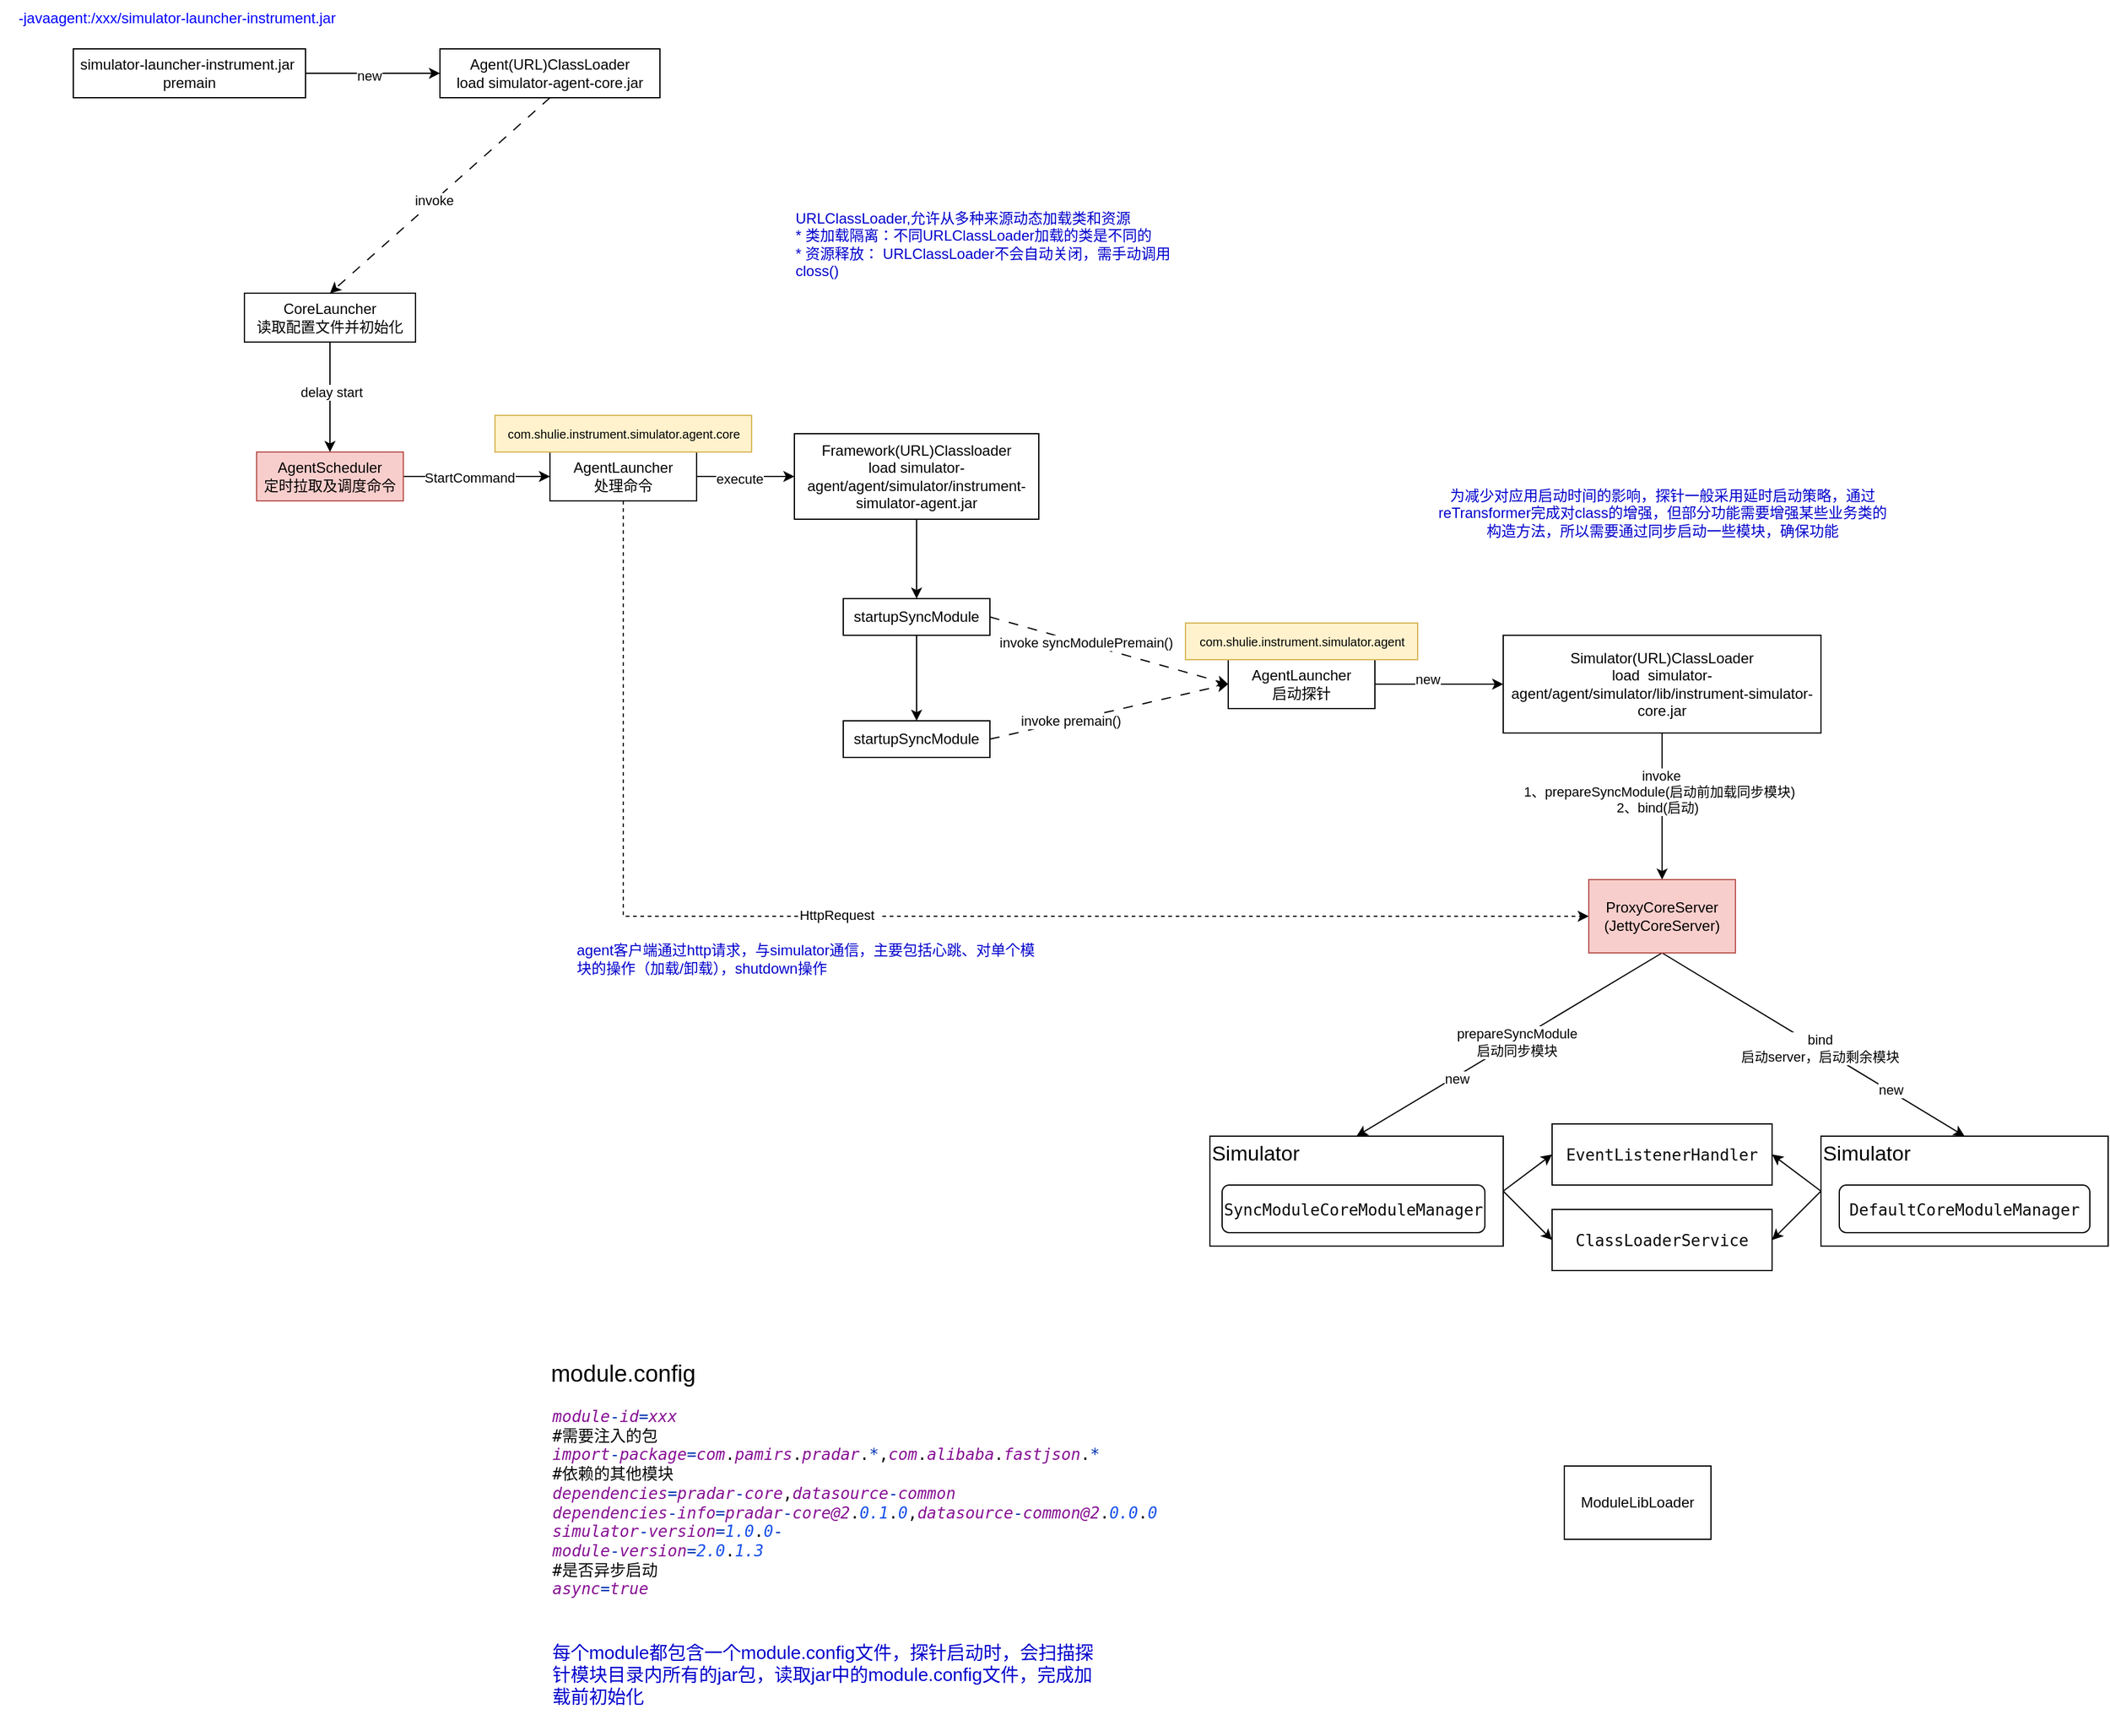 <mxfile version="26.0.13">
  <diagram name="第 1 页" id="cuuhZO4sGBkkfmhWdIKt">
    <mxGraphModel dx="3218" dy="1121" grid="1" gridSize="10" guides="1" tooltips="1" connect="1" arrows="1" fold="1" page="1" pageScale="1" pageWidth="1169" pageHeight="827" math="0" shadow="0">
      <root>
        <mxCell id="0" />
        <mxCell id="1" parent="0" />
        <mxCell id="6SYbwh5iBH1BAqZjLgfn-6" style="edgeStyle=orthogonalEdgeStyle;rounded=0;orthogonalLoop=1;jettySize=auto;html=1;exitX=1;exitY=0.5;exitDx=0;exitDy=0;" parent="1" source="6SYbwh5iBH1BAqZjLgfn-1" target="6SYbwh5iBH1BAqZjLgfn-3" edge="1">
          <mxGeometry relative="1" as="geometry" />
        </mxCell>
        <mxCell id="EA3H9a7Re5yyV5uBfJws-6" value="new" style="edgeLabel;html=1;align=center;verticalAlign=middle;resizable=0;points=[];" vertex="1" connectable="0" parent="6SYbwh5iBH1BAqZjLgfn-6">
          <mxGeometry x="-0.081" y="-2" relative="1" as="geometry">
            <mxPoint x="1" as="offset" />
          </mxGeometry>
        </mxCell>
        <mxCell id="6SYbwh5iBH1BAqZjLgfn-1" value="simulator-launcher-instrument.jar&amp;nbsp;&lt;br&gt;premain" style="rounded=0;whiteSpace=wrap;html=1;" parent="1" vertex="1">
          <mxGeometry x="-30" y="160" width="190" height="40" as="geometry" />
        </mxCell>
        <mxCell id="6SYbwh5iBH1BAqZjLgfn-8" style="rounded=0;orthogonalLoop=1;jettySize=auto;html=1;exitX=0.5;exitY=1;exitDx=0;exitDy=0;entryX=0.5;entryY=0;entryDx=0;entryDy=0;dashed=1;dashPattern=8 8;" parent="1" source="6SYbwh5iBH1BAqZjLgfn-3" target="6SYbwh5iBH1BAqZjLgfn-7" edge="1">
          <mxGeometry relative="1" as="geometry" />
        </mxCell>
        <mxCell id="6SYbwh5iBH1BAqZjLgfn-9" value="invoke" style="edgeLabel;html=1;align=center;verticalAlign=middle;resizable=0;points=[];" parent="6SYbwh5iBH1BAqZjLgfn-8" vertex="1" connectable="0">
          <mxGeometry x="0.056" y="-1" relative="1" as="geometry">
            <mxPoint as="offset" />
          </mxGeometry>
        </mxCell>
        <mxCell id="6SYbwh5iBH1BAqZjLgfn-3" value="Agent(URL)ClassLoader&lt;br&gt;load simulator-agent-core.jar" style="rounded=0;whiteSpace=wrap;html=1;" parent="1" vertex="1">
          <mxGeometry x="270" y="160" width="180" height="40" as="geometry" />
        </mxCell>
        <mxCell id="6SYbwh5iBH1BAqZjLgfn-17" style="rounded=0;orthogonalLoop=1;jettySize=auto;html=1;exitX=0.5;exitY=1;exitDx=0;exitDy=0;entryX=0.5;entryY=0;entryDx=0;entryDy=0;" parent="1" source="6SYbwh5iBH1BAqZjLgfn-7" target="6SYbwh5iBH1BAqZjLgfn-14" edge="1">
          <mxGeometry relative="1" as="geometry" />
        </mxCell>
        <mxCell id="6SYbwh5iBH1BAqZjLgfn-18" value="delay start" style="edgeLabel;html=1;align=center;verticalAlign=middle;resizable=0;points=[];" parent="6SYbwh5iBH1BAqZjLgfn-17" vertex="1" connectable="0">
          <mxGeometry x="-0.089" y="1" relative="1" as="geometry">
            <mxPoint as="offset" />
          </mxGeometry>
        </mxCell>
        <mxCell id="6SYbwh5iBH1BAqZjLgfn-7" value="CoreLauncher&lt;br&gt;读取配置文件并初始化" style="rounded=0;whiteSpace=wrap;html=1;" parent="1" vertex="1">
          <mxGeometry x="110" y="360" width="140" height="40" as="geometry" />
        </mxCell>
        <mxCell id="6SYbwh5iBH1BAqZjLgfn-22" value="" style="edgeStyle=orthogonalEdgeStyle;rounded=0;orthogonalLoop=1;jettySize=auto;html=1;" parent="1" source="6SYbwh5iBH1BAqZjLgfn-13" target="6SYbwh5iBH1BAqZjLgfn-21" edge="1">
          <mxGeometry relative="1" as="geometry" />
        </mxCell>
        <mxCell id="6SYbwh5iBH1BAqZjLgfn-27" value="execute" style="edgeLabel;html=1;align=center;verticalAlign=middle;resizable=0;points=[];" parent="6SYbwh5iBH1BAqZjLgfn-22" vertex="1" connectable="0">
          <mxGeometry x="-0.125" y="-2" relative="1" as="geometry">
            <mxPoint as="offset" />
          </mxGeometry>
        </mxCell>
        <mxCell id="EA3H9a7Re5yyV5uBfJws-1" value="" style="edgeStyle=orthogonalEdgeStyle;rounded=0;orthogonalLoop=1;jettySize=auto;html=1;" edge="1" parent="1" source="6SYbwh5iBH1BAqZjLgfn-13" target="6SYbwh5iBH1BAqZjLgfn-33">
          <mxGeometry relative="1" as="geometry" />
        </mxCell>
        <mxCell id="EA3H9a7Re5yyV5uBfJws-2" style="edgeStyle=orthogonalEdgeStyle;rounded=0;orthogonalLoop=1;jettySize=auto;html=1;exitX=0.5;exitY=1;exitDx=0;exitDy=0;entryX=0;entryY=0.5;entryDx=0;entryDy=0;dashed=1;" edge="1" parent="1" source="6SYbwh5iBH1BAqZjLgfn-13" target="6SYbwh5iBH1BAqZjLgfn-46">
          <mxGeometry relative="1" as="geometry">
            <mxPoint x="1010" y="890" as="targetPoint" />
          </mxGeometry>
        </mxCell>
        <mxCell id="EA3H9a7Re5yyV5uBfJws-3" value="HttpRequest&amp;nbsp;" style="edgeLabel;html=1;align=center;verticalAlign=middle;resizable=0;points=[];" vertex="1" connectable="0" parent="EA3H9a7Re5yyV5uBfJws-2">
          <mxGeometry x="-0.088" y="1" relative="1" as="geometry">
            <mxPoint as="offset" />
          </mxGeometry>
        </mxCell>
        <mxCell id="6SYbwh5iBH1BAqZjLgfn-13" value="AgentLauncher&lt;br&gt;处理命令" style="rounded=0;whiteSpace=wrap;html=1;" parent="1" vertex="1">
          <mxGeometry x="360" y="490" width="120" height="40" as="geometry" />
        </mxCell>
        <mxCell id="6SYbwh5iBH1BAqZjLgfn-15" style="edgeStyle=orthogonalEdgeStyle;rounded=0;orthogonalLoop=1;jettySize=auto;html=1;exitX=1;exitY=0.5;exitDx=0;exitDy=0;entryX=0;entryY=0.5;entryDx=0;entryDy=0;" parent="1" source="6SYbwh5iBH1BAqZjLgfn-14" target="6SYbwh5iBH1BAqZjLgfn-13" edge="1">
          <mxGeometry relative="1" as="geometry" />
        </mxCell>
        <mxCell id="6SYbwh5iBH1BAqZjLgfn-16" value="StartCommand" style="edgeLabel;html=1;align=center;verticalAlign=middle;resizable=0;points=[];" parent="6SYbwh5iBH1BAqZjLgfn-15" vertex="1" connectable="0">
          <mxGeometry x="-0.1" y="-1" relative="1" as="geometry">
            <mxPoint as="offset" />
          </mxGeometry>
        </mxCell>
        <mxCell id="6SYbwh5iBH1BAqZjLgfn-14" value="AgentScheduler&lt;br&gt;定时拉取及调度命令" style="rounded=0;whiteSpace=wrap;html=1;fillColor=#f8cecc;strokeColor=#b85450;" parent="1" vertex="1">
          <mxGeometry x="120" y="490" width="120" height="40" as="geometry" />
        </mxCell>
        <mxCell id="6SYbwh5iBH1BAqZjLgfn-26" style="edgeStyle=orthogonalEdgeStyle;rounded=0;orthogonalLoop=1;jettySize=auto;html=1;exitX=0.5;exitY=1;exitDx=0;exitDy=0;entryX=0.5;entryY=0;entryDx=0;entryDy=0;" parent="1" source="6SYbwh5iBH1BAqZjLgfn-19" target="6SYbwh5iBH1BAqZjLgfn-20" edge="1">
          <mxGeometry relative="1" as="geometry" />
        </mxCell>
        <mxCell id="6SYbwh5iBH1BAqZjLgfn-38" style="rounded=0;orthogonalLoop=1;jettySize=auto;html=1;exitX=1;exitY=0.5;exitDx=0;exitDy=0;entryX=0;entryY=0.5;entryDx=0;entryDy=0;dashed=1;dashPattern=8 8;" parent="1" source="6SYbwh5iBH1BAqZjLgfn-19" target="6SYbwh5iBH1BAqZjLgfn-35" edge="1">
          <mxGeometry relative="1" as="geometry" />
        </mxCell>
        <mxCell id="6SYbwh5iBH1BAqZjLgfn-40" value="invoke syncModulePremain()&lt;span style=&quot;background-color: light-dark(#ffffff, var(--ge-dark-color, #121212)); color: light-dark(rgb(0, 0, 0), rgb(255, 255, 255));&quot;&gt;&amp;nbsp;&lt;/span&gt;" style="edgeLabel;html=1;align=center;verticalAlign=middle;resizable=0;points=[];" parent="6SYbwh5iBH1BAqZjLgfn-38" vertex="1" connectable="0">
          <mxGeometry x="-0.478" relative="1" as="geometry">
            <mxPoint x="29" y="6" as="offset" />
          </mxGeometry>
        </mxCell>
        <mxCell id="6SYbwh5iBH1BAqZjLgfn-19" value="startupSyncModule" style="rounded=0;whiteSpace=wrap;html=1;" parent="1" vertex="1">
          <mxGeometry x="600" y="610" width="120" height="30" as="geometry" />
        </mxCell>
        <mxCell id="6SYbwh5iBH1BAqZjLgfn-39" style="rounded=0;orthogonalLoop=1;jettySize=auto;html=1;exitX=1;exitY=0.5;exitDx=0;exitDy=0;entryX=0;entryY=0.5;entryDx=0;entryDy=0;dashed=1;dashPattern=8 8;" parent="1" source="6SYbwh5iBH1BAqZjLgfn-20" target="6SYbwh5iBH1BAqZjLgfn-35" edge="1">
          <mxGeometry relative="1" as="geometry" />
        </mxCell>
        <mxCell id="6SYbwh5iBH1BAqZjLgfn-41" value="invoke premain()" style="edgeLabel;html=1;align=center;verticalAlign=middle;resizable=0;points=[];" parent="6SYbwh5iBH1BAqZjLgfn-39" vertex="1" connectable="0">
          <mxGeometry x="-0.324" relative="1" as="geometry">
            <mxPoint as="offset" />
          </mxGeometry>
        </mxCell>
        <mxCell id="6SYbwh5iBH1BAqZjLgfn-20" value="startupSyncModule" style="rounded=0;whiteSpace=wrap;html=1;" parent="1" vertex="1">
          <mxGeometry x="600" y="710" width="120" height="30" as="geometry" />
        </mxCell>
        <mxCell id="6SYbwh5iBH1BAqZjLgfn-25" style="edgeStyle=orthogonalEdgeStyle;rounded=0;orthogonalLoop=1;jettySize=auto;html=1;exitX=0.5;exitY=1;exitDx=0;exitDy=0;entryX=0.5;entryY=0;entryDx=0;entryDy=0;" parent="1" source="6SYbwh5iBH1BAqZjLgfn-21" target="6SYbwh5iBH1BAqZjLgfn-19" edge="1">
          <mxGeometry relative="1" as="geometry" />
        </mxCell>
        <mxCell id="6SYbwh5iBH1BAqZjLgfn-21" value="Framework(URL)Classloader&lt;br&gt;load&amp;nbsp;simulator-agent/agent/simulator/instrument-simulator-agent.jar" style="rounded=0;whiteSpace=wrap;html=1;" parent="1" vertex="1">
          <mxGeometry x="560" y="475" width="200" height="70" as="geometry" />
        </mxCell>
        <mxCell id="6SYbwh5iBH1BAqZjLgfn-33" value="&lt;font style=&quot;font-size: 10px;&quot;&gt;com.shulie.instrument.simulator&lt;/font&gt;&lt;span style=&quot;font-size: 10px; background-color: transparent; color: light-dark(rgb(0, 0, 0), rgb(255, 255, 255));&quot;&gt;.agent.core&lt;/span&gt;" style="text;html=1;align=center;verticalAlign=middle;resizable=0;points=[];autosize=1;strokeColor=#d6b656;fillColor=#fff2cc;" parent="1" vertex="1">
          <mxGeometry x="315" y="460" width="210" height="30" as="geometry" />
        </mxCell>
        <mxCell id="6SYbwh5iBH1BAqZjLgfn-44" style="edgeStyle=orthogonalEdgeStyle;rounded=0;orthogonalLoop=1;jettySize=auto;html=1;exitX=1;exitY=0.5;exitDx=0;exitDy=0;entryX=0;entryY=0.5;entryDx=0;entryDy=0;" parent="1" source="6SYbwh5iBH1BAqZjLgfn-35" target="6SYbwh5iBH1BAqZjLgfn-43" edge="1">
          <mxGeometry relative="1" as="geometry" />
        </mxCell>
        <mxCell id="EA3H9a7Re5yyV5uBfJws-5" value="new" style="edgeLabel;html=1;align=center;verticalAlign=middle;resizable=0;points=[];" vertex="1" connectable="0" parent="6SYbwh5iBH1BAqZjLgfn-44">
          <mxGeometry x="-0.186" y="4" relative="1" as="geometry">
            <mxPoint as="offset" />
          </mxGeometry>
        </mxCell>
        <mxCell id="6SYbwh5iBH1BAqZjLgfn-35" value="AgentLauncher&lt;br&gt;启动探针" style="rounded=0;whiteSpace=wrap;html=1;" parent="1" vertex="1">
          <mxGeometry x="915" y="660" width="120" height="40" as="geometry" />
        </mxCell>
        <mxCell id="6SYbwh5iBH1BAqZjLgfn-37" value="&lt;font style=&quot;font-size: 10px;&quot;&gt;com.shulie.instrument.simulator&lt;/font&gt;&lt;span style=&quot;font-size: 10px; background-color: transparent; color: light-dark(rgb(0, 0, 0), rgb(255, 255, 255));&quot;&gt;.agent&lt;/span&gt;" style="text;html=1;align=center;verticalAlign=middle;resizable=0;points=[];autosize=1;strokeColor=#d6b656;fillColor=#fff2cc;" parent="1" vertex="1">
          <mxGeometry x="880" y="630" width="190" height="30" as="geometry" />
        </mxCell>
        <mxCell id="6SYbwh5iBH1BAqZjLgfn-47" style="edgeStyle=orthogonalEdgeStyle;rounded=0;orthogonalLoop=1;jettySize=auto;html=1;exitX=0.5;exitY=1;exitDx=0;exitDy=0;entryX=0.5;entryY=0;entryDx=0;entryDy=0;" parent="1" source="6SYbwh5iBH1BAqZjLgfn-43" target="6SYbwh5iBH1BAqZjLgfn-46" edge="1">
          <mxGeometry relative="1" as="geometry" />
        </mxCell>
        <mxCell id="6SYbwh5iBH1BAqZjLgfn-48" value="invoke &lt;br&gt;1、prepareSyncModule(启动前加载同步模块)&lt;span style=&quot;background-color: light-dark(#ffffff, var(--ge-dark-color, #121212)); color: light-dark(rgb(0, 0, 0), rgb(255, 255, 255));&quot;&gt;&amp;nbsp;&lt;br&gt;2、bind(启动)&amp;nbsp;&amp;nbsp;&lt;/span&gt;" style="edgeLabel;html=1;align=center;verticalAlign=middle;resizable=0;points=[];" parent="6SYbwh5iBH1BAqZjLgfn-47" vertex="1" connectable="0">
          <mxGeometry x="-0.2" y="-1" relative="1" as="geometry">
            <mxPoint as="offset" />
          </mxGeometry>
        </mxCell>
        <mxCell id="6SYbwh5iBH1BAqZjLgfn-43" value="Simulator(URL)ClassLoader&lt;br&gt;load&amp;nbsp; simulator-agent/agent/simulator/lib/instrument-simulator-core.jar" style="rounded=0;whiteSpace=wrap;html=1;" parent="1" vertex="1">
          <mxGeometry x="1140" y="640" width="260" height="80" as="geometry" />
        </mxCell>
        <mxCell id="6SYbwh5iBH1BAqZjLgfn-54" style="rounded=0;orthogonalLoop=1;jettySize=auto;html=1;exitX=0.5;exitY=1;exitDx=0;exitDy=0;entryX=0.5;entryY=0;entryDx=0;entryDy=0;" parent="1" source="6SYbwh5iBH1BAqZjLgfn-46" target="6SYbwh5iBH1BAqZjLgfn-51" edge="1">
          <mxGeometry relative="1" as="geometry" />
        </mxCell>
        <mxCell id="6SYbwh5iBH1BAqZjLgfn-56" value="prepareSyncModule&lt;br&gt;启动同步模块" style="edgeLabel;html=1;align=center;verticalAlign=middle;resizable=0;points=[];" parent="6SYbwh5iBH1BAqZjLgfn-54" vertex="1" connectable="0">
          <mxGeometry x="-0.041" y="1" relative="1" as="geometry">
            <mxPoint as="offset" />
          </mxGeometry>
        </mxCell>
        <mxCell id="EA3H9a7Re5yyV5uBfJws-21" value="new" style="edgeLabel;html=1;align=center;verticalAlign=middle;resizable=0;points=[];" vertex="1" connectable="0" parent="6SYbwh5iBH1BAqZjLgfn-54">
          <mxGeometry x="0.353" y="2" relative="1" as="geometry">
            <mxPoint as="offset" />
          </mxGeometry>
        </mxCell>
        <mxCell id="6SYbwh5iBH1BAqZjLgfn-55" style="rounded=0;orthogonalLoop=1;jettySize=auto;html=1;exitX=0.5;exitY=1;exitDx=0;exitDy=0;entryX=0.5;entryY=0;entryDx=0;entryDy=0;" parent="1" source="6SYbwh5iBH1BAqZjLgfn-46" target="6SYbwh5iBH1BAqZjLgfn-53" edge="1">
          <mxGeometry relative="1" as="geometry" />
        </mxCell>
        <mxCell id="6SYbwh5iBH1BAqZjLgfn-57" value="bind&lt;br&gt;启动server，启动剩余模块" style="edgeLabel;html=1;align=center;verticalAlign=middle;resizable=0;points=[];" parent="6SYbwh5iBH1BAqZjLgfn-55" vertex="1" connectable="0">
          <mxGeometry x="0.039" relative="1" as="geometry">
            <mxPoint as="offset" />
          </mxGeometry>
        </mxCell>
        <mxCell id="EA3H9a7Re5yyV5uBfJws-22" value="new" style="edgeLabel;html=1;align=center;verticalAlign=middle;resizable=0;points=[];" vertex="1" connectable="0" parent="6SYbwh5iBH1BAqZjLgfn-55">
          <mxGeometry x="0.502" y="1" relative="1" as="geometry">
            <mxPoint as="offset" />
          </mxGeometry>
        </mxCell>
        <mxCell id="6SYbwh5iBH1BAqZjLgfn-46" value="ProxyCoreServer&lt;br&gt;(JettyCoreServer)" style="rounded=0;whiteSpace=wrap;html=1;fillColor=#f8cecc;strokeColor=#b85450;" parent="1" vertex="1">
          <mxGeometry x="1210" y="840" width="120" height="60" as="geometry" />
        </mxCell>
        <mxCell id="6SYbwh5iBH1BAqZjLgfn-49" value="&lt;div style=&quot;text-align: left;&quot;&gt;&lt;font style=&quot;color: rgb(0, 0, 204);&quot;&gt;&lt;span style=&quot;background-color: transparent;&quot;&gt;URLClassLoader,&lt;/span&gt;&lt;span style=&quot;background-color: transparent;&quot;&gt;允许从多种来源动态加载类和资源&lt;/span&gt;&lt;/font&gt;&lt;/div&gt;&lt;div style=&quot;text-align: left;&quot;&gt;&lt;font style=&quot;color: rgb(0, 0, 204);&quot;&gt;* 类加载隔离：不同URLClassLoader加载的类是不同的&lt;br&gt;* 资源释放： URLClassLoader不会自动关闭，需手动调用closs()&lt;/font&gt;&lt;/div&gt;" style="text;html=1;align=center;verticalAlign=middle;whiteSpace=wrap;rounded=0;" parent="1" vertex="1">
          <mxGeometry x="560" y="280" width="340" height="80" as="geometry" />
        </mxCell>
        <mxCell id="6SYbwh5iBH1BAqZjLgfn-50" value="&lt;font style=&quot;color: rgb(0, 0, 204);&quot;&gt;为减少对应用启动时间的影响，探针一般采用延时启动策略，通过reTransformer完成对class的增强，但部分功能需要增强某些业务类的构造方法，所以需要通过同步启动一些模块，确保功能&lt;/font&gt;" style="text;html=1;align=center;verticalAlign=middle;whiteSpace=wrap;rounded=0;" parent="1" vertex="1">
          <mxGeometry x="1084.5" y="500" width="371" height="80" as="geometry" />
        </mxCell>
        <mxCell id="EA3H9a7Re5yyV5uBfJws-12" style="rounded=0;orthogonalLoop=1;jettySize=auto;html=1;exitX=1;exitY=0.5;exitDx=0;exitDy=0;entryX=0;entryY=0.5;entryDx=0;entryDy=0;" edge="1" parent="1" source="6SYbwh5iBH1BAqZjLgfn-51" target="EA3H9a7Re5yyV5uBfJws-7">
          <mxGeometry relative="1" as="geometry" />
        </mxCell>
        <mxCell id="EA3H9a7Re5yyV5uBfJws-13" style="rounded=0;orthogonalLoop=1;jettySize=auto;html=1;exitX=1;exitY=0.5;exitDx=0;exitDy=0;entryX=0;entryY=0.5;entryDx=0;entryDy=0;" edge="1" parent="1" source="6SYbwh5iBH1BAqZjLgfn-51" target="EA3H9a7Re5yyV5uBfJws-10">
          <mxGeometry relative="1" as="geometry" />
        </mxCell>
        <mxCell id="6SYbwh5iBH1BAqZjLgfn-51" value="&lt;div style=&quot;background-color: rgb(255, 255, 255); color: rgb(8, 8, 8);&quot;&gt;&lt;pre style=&quot;font-family:&#39;JetBrains Mono&#39;,monospace;font-size:9.8pt;&quot;&gt;&lt;div style=&quot;text-align: left;&quot;&gt;&lt;br&gt;&lt;/div&gt;&lt;/pre&gt;&lt;/div&gt;" style="rounded=0;whiteSpace=wrap;html=1;" parent="1" vertex="1">
          <mxGeometry x="900" y="1050" width="240" height="90" as="geometry" />
        </mxCell>
        <mxCell id="EA3H9a7Re5yyV5uBfJws-14" style="rounded=0;orthogonalLoop=1;jettySize=auto;html=1;exitX=0;exitY=0.5;exitDx=0;exitDy=0;entryX=1;entryY=0.5;entryDx=0;entryDy=0;" edge="1" parent="1" source="6SYbwh5iBH1BAqZjLgfn-53" target="EA3H9a7Re5yyV5uBfJws-7">
          <mxGeometry relative="1" as="geometry" />
        </mxCell>
        <mxCell id="EA3H9a7Re5yyV5uBfJws-15" style="rounded=0;orthogonalLoop=1;jettySize=auto;html=1;exitX=0;exitY=0.5;exitDx=0;exitDy=0;entryX=1;entryY=0.5;entryDx=0;entryDy=0;" edge="1" parent="1" source="6SYbwh5iBH1BAqZjLgfn-53" target="EA3H9a7Re5yyV5uBfJws-10">
          <mxGeometry relative="1" as="geometry" />
        </mxCell>
        <mxCell id="6SYbwh5iBH1BAqZjLgfn-53" value="&lt;div style=&quot;background-color: rgb(255, 255, 255); color: rgb(8, 8, 8);&quot;&gt;&lt;pre style=&quot;font-family:&#39;JetBrains Mono&#39;,monospace;font-size:9.8pt;&quot;&gt;&lt;br&gt;&lt;/pre&gt;&lt;/div&gt;" style="rounded=0;whiteSpace=wrap;html=1;" parent="1" vertex="1">
          <mxGeometry x="1400" y="1050" width="235" height="90" as="geometry" />
        </mxCell>
        <mxCell id="6SYbwh5iBH1BAqZjLgfn-61" value="&lt;font style=&quot;color: rgb(0, 0, 255);&quot;&gt;&lt;span style=&quot;text-align: left; text-wrap-mode: nowrap;&quot;&gt;-javaagent:/xxx/&lt;/span&gt;&lt;span style=&quot;text-align: left;&quot;&gt;simulator-launcher-instrument.jar&lt;/span&gt;&lt;/font&gt;" style="text;html=1;align=center;verticalAlign=middle;whiteSpace=wrap;rounded=0;" parent="1" vertex="1">
          <mxGeometry x="-90" y="120" width="290" height="30" as="geometry" />
        </mxCell>
        <mxCell id="EA3H9a7Re5yyV5uBfJws-4" value="&lt;font style=&quot;color: rgb(0, 0, 204);&quot;&gt;agent客户端通过http请求，与simulator通信，主要包括心跳、对单个模块的操作（加载/卸载），shutdown操作&lt;/font&gt;" style="text;html=1;align=left;verticalAlign=middle;whiteSpace=wrap;rounded=0;" vertex="1" parent="1">
          <mxGeometry x="380" y="890" width="380" height="30" as="geometry" />
        </mxCell>
        <mxCell id="EA3H9a7Re5yyV5uBfJws-7" value="&lt;div style=&quot;background-color: rgb(255, 255, 255); color: rgb(8, 8, 8);&quot;&gt;&lt;pre style=&quot;font-family:&#39;JetBrains Mono&#39;,monospace;font-size:9.8pt;&quot;&gt;EventListenerHandler&lt;/pre&gt;&lt;/div&gt;" style="rounded=0;whiteSpace=wrap;html=1;" vertex="1" parent="1">
          <mxGeometry x="1180" y="1040" width="180" height="50" as="geometry" />
        </mxCell>
        <mxCell id="EA3H9a7Re5yyV5uBfJws-10" value="&lt;pre style=&quot;color: rgb(8, 8, 8); font-family: &amp;quot;JetBrains Mono&amp;quot;, monospace; font-size: 9.8pt;&quot;&gt;ClassLoaderService&lt;/pre&gt;" style="rounded=0;whiteSpace=wrap;html=1;" vertex="1" parent="1">
          <mxGeometry x="1180" y="1110" width="180" height="50" as="geometry" />
        </mxCell>
        <mxCell id="EA3H9a7Re5yyV5uBfJws-16" value="&lt;font style=&quot;font-size: 17px;&quot;&gt;Simulator&lt;/font&gt;" style="text;html=1;align=center;verticalAlign=middle;whiteSpace=wrap;rounded=0;" vertex="1" parent="1">
          <mxGeometry x="900" y="1050" width="75" height="30" as="geometry" />
        </mxCell>
        <mxCell id="EA3H9a7Re5yyV5uBfJws-18" value="&lt;font style=&quot;font-size: 17px;&quot;&gt;Simulator&lt;/font&gt;" style="text;html=1;align=center;verticalAlign=middle;whiteSpace=wrap;rounded=0;" vertex="1" parent="1">
          <mxGeometry x="1400" y="1050" width="75" height="30" as="geometry" />
        </mxCell>
        <mxCell id="EA3H9a7Re5yyV5uBfJws-19" value="&lt;pre style=&quot;color: rgb(8, 8, 8); font-family: &amp;quot;JetBrains Mono&amp;quot;, monospace; font-size: 9.8pt;&quot;&gt;SyncModuleCoreModuleManager&lt;/pre&gt;" style="rounded=1;whiteSpace=wrap;html=1;" vertex="1" parent="1">
          <mxGeometry x="910" y="1090" width="215" height="39" as="geometry" />
        </mxCell>
        <mxCell id="EA3H9a7Re5yyV5uBfJws-20" value="&lt;pre style=&quot;color: rgb(8, 8, 8); font-family: &amp;quot;JetBrains Mono&amp;quot;, monospace; font-size: 9.8pt;&quot;&gt;DefaultCoreModuleManager&lt;/pre&gt;" style="rounded=1;whiteSpace=wrap;html=1;" vertex="1" parent="1">
          <mxGeometry x="1415" y="1090" width="205" height="39" as="geometry" />
        </mxCell>
        <mxCell id="EA3H9a7Re5yyV5uBfJws-24" value="&lt;div style=&quot;background-color: rgb(255, 255, 255); color: rgb(8, 8, 8);&quot;&gt;&lt;pre style=&quot;font-family:&#39;JetBrains Mono&#39;,monospace;font-size:9.8pt;&quot;&gt;&lt;span style=&quot;color: rgb(135, 16, 148); font-style: italic;&quot;&gt;module&lt;/span&gt;&lt;span style=&quot;color: rgb(0, 51, 179);&quot;&gt;-&lt;/span&gt;&lt;span style=&quot;color: rgb(135, 16, 148); font-style: italic;&quot;&gt;id&lt;/span&gt;&lt;span style=&quot;color: rgb(0, 51, 179);&quot;&gt;=&lt;/span&gt;&lt;span style=&quot;color: rgb(135, 16, 148); font-style: italic;&quot;&gt;xxx&lt;br&gt;&lt;/span&gt;#&lt;span style=&quot;font-family:&#39;Menlo-Regular&#39;,monospace;&quot;&gt;需要注入的包&lt;br&gt;&lt;/span&gt;&lt;span style=&quot;color: rgb(135, 16, 148); font-style: italic;&quot;&gt;import&lt;/span&gt;&lt;span style=&quot;color: rgb(0, 51, 179);&quot;&gt;-&lt;/span&gt;&lt;span style=&quot;color: rgb(135, 16, 148); font-style: italic;&quot;&gt;package&lt;/span&gt;&lt;span style=&quot;color: rgb(0, 51, 179);&quot;&gt;=&lt;/span&gt;&lt;span style=&quot;color: rgb(135, 16, 148); font-style: italic;&quot;&gt;com&lt;/span&gt;.&lt;span style=&quot;color: rgb(135, 16, 148); font-style: italic;&quot;&gt;pamirs&lt;/span&gt;.&lt;span style=&quot;color: rgb(135, 16, 148); font-style: italic;&quot;&gt;pradar&lt;/span&gt;.&lt;span style=&quot;color: rgb(0, 51, 179);&quot;&gt;*&lt;/span&gt;,&lt;span style=&quot;color: rgb(135, 16, 148); font-style: italic;&quot;&gt;com&lt;/span&gt;.&lt;span style=&quot;color: rgb(135, 16, 148); font-style: italic;&quot;&gt;alibaba&lt;/span&gt;.&lt;span style=&quot;color: rgb(135, 16, 148); font-style: italic;&quot;&gt;fastjson&lt;/span&gt;.&lt;span style=&quot;color: rgb(0, 51, 179);&quot;&gt;*&lt;br&gt;&lt;/span&gt;#&lt;span style=&quot;font-family:&#39;Menlo-Regular&#39;,monospace;&quot;&gt;依赖的其他模块&lt;br&gt;&lt;/span&gt;&lt;span style=&quot;color: rgb(135, 16, 148); font-style: italic;&quot;&gt;dependencies&lt;/span&gt;&lt;span style=&quot;color: rgb(0, 51, 179);&quot;&gt;=&lt;/span&gt;&lt;span style=&quot;color: rgb(135, 16, 148); font-style: italic;&quot;&gt;pradar&lt;/span&gt;&lt;span style=&quot;color: rgb(0, 51, 179);&quot;&gt;-&lt;/span&gt;&lt;span style=&quot;color: rgb(135, 16, 148); font-style: italic;&quot;&gt;core&lt;/span&gt;,&lt;span style=&quot;color: rgb(135, 16, 148); font-style: italic;&quot;&gt;datasource&lt;/span&gt;&lt;span style=&quot;color: rgb(0, 51, 179);&quot;&gt;-&lt;/span&gt;&lt;span style=&quot;color: rgb(135, 16, 148); font-style: italic;&quot;&gt;common&lt;br&gt;&lt;/span&gt;&lt;span style=&quot;color: rgb(135, 16, 148); font-style: italic;&quot;&gt;dependencies&lt;/span&gt;&lt;span style=&quot;color: rgb(0, 51, 179);&quot;&gt;-&lt;/span&gt;&lt;span style=&quot;color: rgb(135, 16, 148); font-style: italic;&quot;&gt;info&lt;/span&gt;&lt;span style=&quot;color: rgb(0, 51, 179);&quot;&gt;=&lt;/span&gt;&lt;span style=&quot;color: rgb(135, 16, 148); font-style: italic;&quot;&gt;pradar&lt;/span&gt;&lt;span style=&quot;color: rgb(0, 51, 179);&quot;&gt;-&lt;/span&gt;&lt;span style=&quot;color: rgb(135, 16, 148); font-style: italic;&quot;&gt;core@2&lt;/span&gt;.&lt;span style=&quot;color: rgb(23, 80, 235); font-style: italic;&quot;&gt;0.1&lt;/span&gt;.&lt;span style=&quot;color: rgb(23, 80, 235); font-style: italic;&quot;&gt;0&lt;/span&gt;,&lt;span style=&quot;color: rgb(135, 16, 148); font-style: italic;&quot;&gt;datasource&lt;/span&gt;&lt;span style=&quot;color: rgb(0, 51, 179);&quot;&gt;-&lt;/span&gt;&lt;span style=&quot;color: rgb(135, 16, 148); font-style: italic;&quot;&gt;common@2&lt;/span&gt;.&lt;span style=&quot;color: rgb(23, 80, 235); font-style: italic;&quot;&gt;0.0&lt;/span&gt;.&lt;span style=&quot;color: rgb(23, 80, 235); font-style: italic;&quot;&gt;0&lt;br&gt;&lt;/span&gt;&lt;span style=&quot;color: rgb(135, 16, 148); font-style: italic;&quot;&gt;simulator&lt;/span&gt;&lt;span style=&quot;color: rgb(0, 51, 179);&quot;&gt;-&lt;/span&gt;&lt;span style=&quot;color: rgb(135, 16, 148); font-style: italic;&quot;&gt;version&lt;/span&gt;&lt;span style=&quot;color: rgb(0, 51, 179);&quot;&gt;=&lt;/span&gt;&lt;span style=&quot;color: rgb(23, 80, 235); font-style: italic;&quot;&gt;1.0&lt;/span&gt;.&lt;span style=&quot;color: rgb(23, 80, 235); font-style: italic;&quot;&gt;0&lt;/span&gt;&lt;span style=&quot;color: rgb(0, 51, 179);&quot;&gt;-&lt;br&gt;&lt;/span&gt;&lt;span style=&quot;color: rgb(135, 16, 148); font-style: italic;&quot;&gt;module&lt;/span&gt;&lt;span style=&quot;color: rgb(0, 51, 179);&quot;&gt;-&lt;/span&gt;&lt;span style=&quot;color: rgb(135, 16, 148); font-style: italic;&quot;&gt;version&lt;/span&gt;&lt;span style=&quot;color: rgb(0, 51, 179);&quot;&gt;=&lt;/span&gt;&lt;span style=&quot;color: rgb(23, 80, 235); font-style: italic;&quot;&gt;2.0&lt;/span&gt;.&lt;span style=&quot;color: rgb(23, 80, 235); font-style: italic;&quot;&gt;1.3&lt;br&gt;&lt;/span&gt;#&lt;span style=&quot;font-family:&#39;Menlo-Regular&#39;,monospace;&quot;&gt;是否异步启动&lt;br&gt;&lt;/span&gt;&lt;span style=&quot;color: rgb(135, 16, 148); font-style: italic;&quot;&gt;async&lt;/span&gt;&lt;span style=&quot;color: rgb(0, 51, 179);&quot;&gt;=&lt;/span&gt;&lt;span style=&quot;color: rgb(135, 16, 148); font-style: italic;&quot;&gt;true&lt;/span&gt;&lt;/pre&gt;&lt;/div&gt;" style="text;html=1;align=left;verticalAlign=middle;whiteSpace=wrap;rounded=0;" vertex="1" parent="1">
          <mxGeometry x="360" y="1260" width="540" height="180" as="geometry" />
        </mxCell>
        <mxCell id="EA3H9a7Re5yyV5uBfJws-25" value="&lt;font style=&quot;font-size: 19px;&quot;&gt;module.config&lt;/font&gt;" style="text;html=1;align=center;verticalAlign=middle;whiteSpace=wrap;rounded=0;" vertex="1" parent="1">
          <mxGeometry x="360" y="1230" width="120" height="30" as="geometry" />
        </mxCell>
        <mxCell id="EA3H9a7Re5yyV5uBfJws-27" value="&lt;font style=&quot;font-size: 15px; color: rgb(0, 0, 204);&quot;&gt;每个module都包含一个module.config文件，探针启动时，会扫描探针模块目录内所有的jar包，读取jar中的module.config文件，完成加载前初始化&lt;/font&gt;" style="text;html=1;align=left;verticalAlign=middle;whiteSpace=wrap;rounded=0;" vertex="1" parent="1">
          <mxGeometry x="360" y="1440" width="450" height="100" as="geometry" />
        </mxCell>
        <mxCell id="EA3H9a7Re5yyV5uBfJws-28" value="ModuleLibLoader" style="rounded=0;whiteSpace=wrap;html=1;" vertex="1" parent="1">
          <mxGeometry x="1190" y="1320" width="120" height="60" as="geometry" />
        </mxCell>
      </root>
    </mxGraphModel>
  </diagram>
</mxfile>
